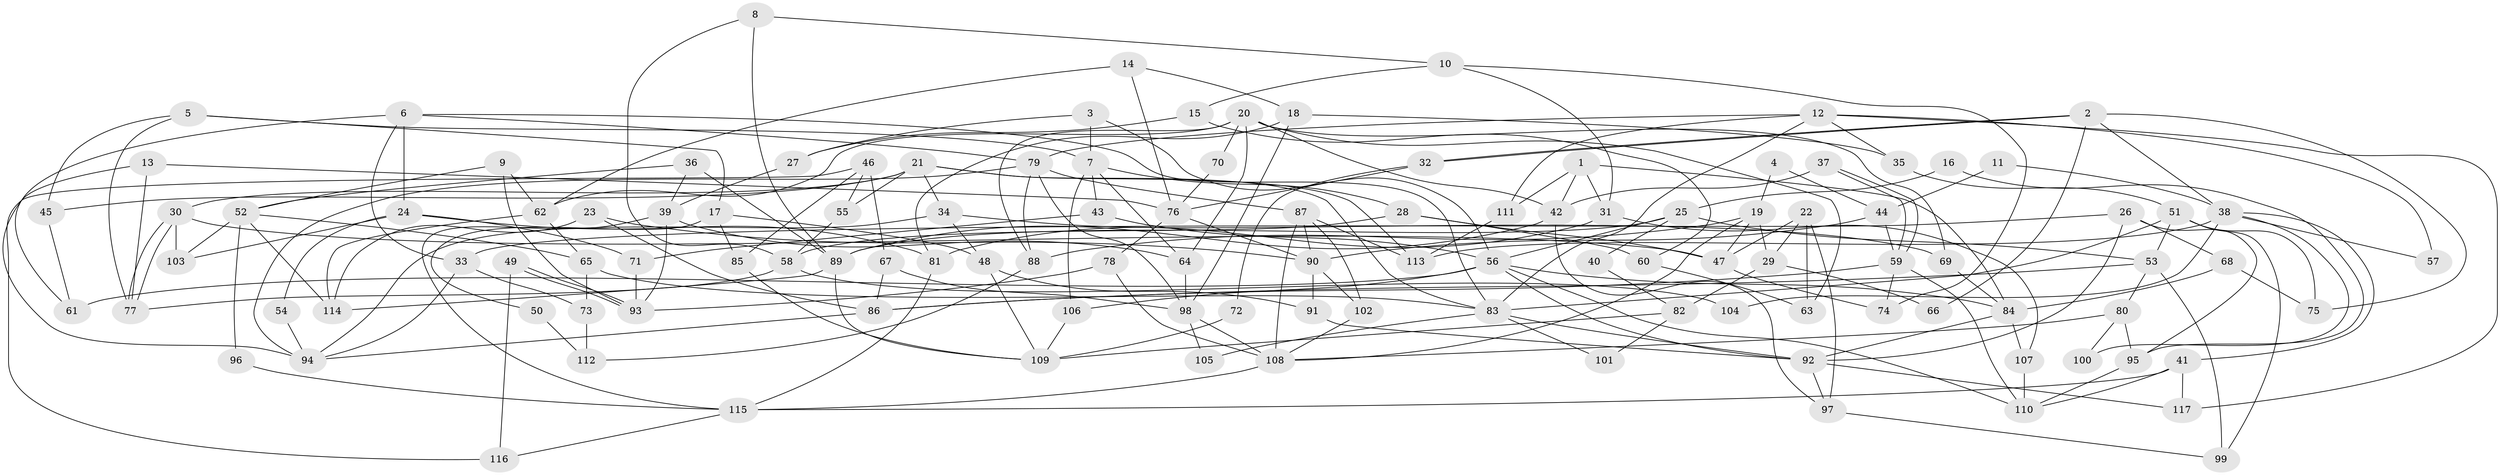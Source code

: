 // Generated by graph-tools (version 1.1) at 2025/02/03/09/25 03:02:05]
// undirected, 117 vertices, 234 edges
graph export_dot {
graph [start="1"]
  node [color=gray90,style=filled];
  1;
  2;
  3;
  4;
  5;
  6;
  7;
  8;
  9;
  10;
  11;
  12;
  13;
  14;
  15;
  16;
  17;
  18;
  19;
  20;
  21;
  22;
  23;
  24;
  25;
  26;
  27;
  28;
  29;
  30;
  31;
  32;
  33;
  34;
  35;
  36;
  37;
  38;
  39;
  40;
  41;
  42;
  43;
  44;
  45;
  46;
  47;
  48;
  49;
  50;
  51;
  52;
  53;
  54;
  55;
  56;
  57;
  58;
  59;
  60;
  61;
  62;
  63;
  64;
  65;
  66;
  67;
  68;
  69;
  70;
  71;
  72;
  73;
  74;
  75;
  76;
  77;
  78;
  79;
  80;
  81;
  82;
  83;
  84;
  85;
  86;
  87;
  88;
  89;
  90;
  91;
  92;
  93;
  94;
  95;
  96;
  97;
  98;
  99;
  100;
  101;
  102;
  103;
  104;
  105;
  106;
  107;
  108;
  109;
  110;
  111;
  112;
  113;
  114;
  115;
  116;
  117;
  1 -- 42;
  1 -- 84;
  1 -- 31;
  1 -- 111;
  2 -- 32;
  2 -- 32;
  2 -- 38;
  2 -- 66;
  2 -- 75;
  3 -- 7;
  3 -- 56;
  3 -- 27;
  4 -- 19;
  4 -- 44;
  5 -- 7;
  5 -- 77;
  5 -- 17;
  5 -- 45;
  6 -- 83;
  6 -- 79;
  6 -- 24;
  6 -- 33;
  6 -- 61;
  7 -- 28;
  7 -- 43;
  7 -- 64;
  7 -- 106;
  8 -- 58;
  8 -- 10;
  8 -- 89;
  9 -- 93;
  9 -- 52;
  9 -- 62;
  10 -- 31;
  10 -- 74;
  10 -- 15;
  11 -- 38;
  11 -- 44;
  12 -- 83;
  12 -- 111;
  12 -- 35;
  12 -- 57;
  12 -- 79;
  12 -- 117;
  13 -- 76;
  13 -- 94;
  13 -- 77;
  14 -- 76;
  14 -- 62;
  14 -- 18;
  15 -- 27;
  15 -- 60;
  16 -- 25;
  16 -- 95;
  17 -- 48;
  17 -- 50;
  17 -- 85;
  18 -- 81;
  18 -- 35;
  18 -- 98;
  19 -- 47;
  19 -- 88;
  19 -- 29;
  19 -- 108;
  20 -- 64;
  20 -- 62;
  20 -- 42;
  20 -- 63;
  20 -- 69;
  20 -- 70;
  20 -- 88;
  21 -- 34;
  21 -- 45;
  21 -- 30;
  21 -- 55;
  21 -- 83;
  21 -- 113;
  22 -- 63;
  22 -- 97;
  22 -- 29;
  22 -- 47;
  23 -- 90;
  23 -- 86;
  23 -- 114;
  24 -- 103;
  24 -- 54;
  24 -- 71;
  24 -- 81;
  25 -- 56;
  25 -- 89;
  25 -- 40;
  25 -- 53;
  26 -- 92;
  26 -- 33;
  26 -- 68;
  26 -- 95;
  27 -- 39;
  28 -- 58;
  28 -- 47;
  28 -- 60;
  29 -- 66;
  29 -- 82;
  30 -- 77;
  30 -- 77;
  30 -- 47;
  30 -- 103;
  31 -- 81;
  31 -- 107;
  32 -- 76;
  32 -- 72;
  33 -- 94;
  33 -- 73;
  34 -- 94;
  34 -- 69;
  34 -- 48;
  35 -- 51;
  36 -- 89;
  36 -- 39;
  36 -- 52;
  37 -- 59;
  37 -- 59;
  37 -- 42;
  38 -- 113;
  38 -- 41;
  38 -- 57;
  38 -- 100;
  38 -- 104;
  39 -- 115;
  39 -- 64;
  39 -- 93;
  40 -- 82;
  41 -- 117;
  41 -- 110;
  41 -- 115;
  42 -- 89;
  42 -- 97;
  43 -- 71;
  43 -- 56;
  44 -- 90;
  44 -- 59;
  45 -- 61;
  46 -- 85;
  46 -- 67;
  46 -- 55;
  46 -- 116;
  47 -- 74;
  48 -- 109;
  48 -- 91;
  49 -- 93;
  49 -- 93;
  49 -- 116;
  50 -- 112;
  51 -- 53;
  51 -- 75;
  51 -- 83;
  51 -- 99;
  52 -- 114;
  52 -- 65;
  52 -- 96;
  52 -- 103;
  53 -- 99;
  53 -- 80;
  53 -- 86;
  54 -- 94;
  55 -- 58;
  56 -- 92;
  56 -- 110;
  56 -- 61;
  56 -- 84;
  56 -- 106;
  58 -- 77;
  58 -- 104;
  59 -- 110;
  59 -- 74;
  59 -- 86;
  60 -- 63;
  62 -- 65;
  62 -- 114;
  64 -- 98;
  65 -- 83;
  65 -- 73;
  67 -- 86;
  67 -- 98;
  68 -- 75;
  68 -- 84;
  69 -- 84;
  70 -- 76;
  71 -- 93;
  72 -- 109;
  73 -- 112;
  76 -- 90;
  76 -- 78;
  78 -- 93;
  78 -- 108;
  79 -- 98;
  79 -- 87;
  79 -- 88;
  79 -- 94;
  80 -- 108;
  80 -- 95;
  80 -- 100;
  81 -- 115;
  82 -- 109;
  82 -- 101;
  83 -- 92;
  83 -- 101;
  83 -- 105;
  84 -- 92;
  84 -- 107;
  85 -- 109;
  86 -- 94;
  87 -- 102;
  87 -- 90;
  87 -- 108;
  87 -- 113;
  88 -- 112;
  89 -- 114;
  89 -- 109;
  90 -- 91;
  90 -- 102;
  91 -- 92;
  92 -- 97;
  92 -- 117;
  95 -- 110;
  96 -- 115;
  97 -- 99;
  98 -- 108;
  98 -- 105;
  102 -- 108;
  106 -- 109;
  107 -- 110;
  108 -- 115;
  111 -- 113;
  115 -- 116;
}
